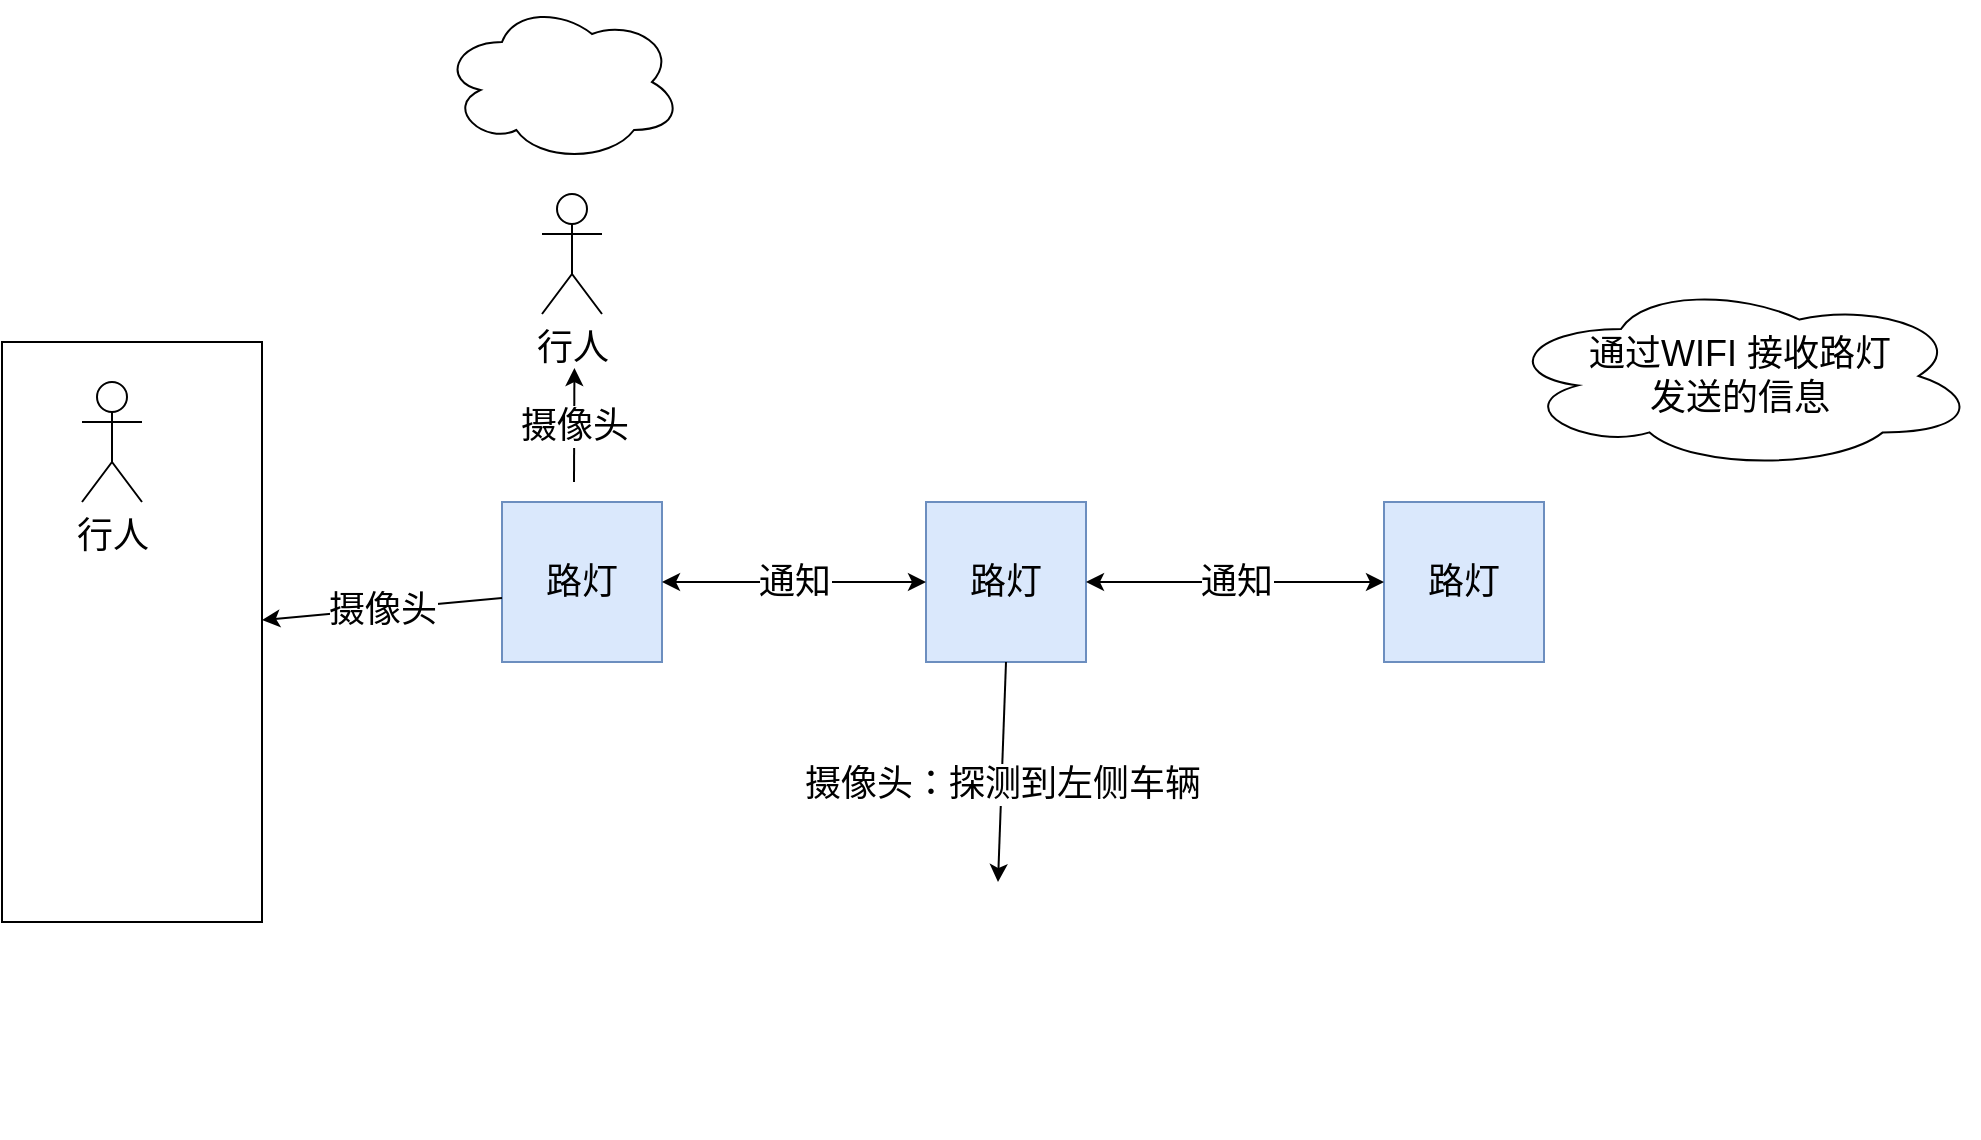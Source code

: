 <mxfile version="15.5.4" type="github">
  <diagram id="0NARUyMhth6DVro84zLS" name="Page-1">
    <mxGraphModel dx="1422" dy="704" grid="1" gridSize="10" guides="1" tooltips="1" connect="1" arrows="1" fold="1" page="1" pageScale="1" pageWidth="827" pageHeight="1169" math="0" shadow="0">
      <root>
        <mxCell id="0" />
        <mxCell id="1" parent="0" />
        <mxCell id="0XLo5o7JqgH2-rpiOE0s-1" value="&lt;font style=&quot;font-size: 18px&quot;&gt;路灯&lt;/font&gt;" style="whiteSpace=wrap;html=1;aspect=fixed;fillColor=#dae8fc;strokeColor=#6c8ebf;" vertex="1" parent="1">
          <mxGeometry x="260" y="290" width="80" height="80" as="geometry" />
        </mxCell>
        <mxCell id="0XLo5o7JqgH2-rpiOE0s-2" value="路灯" style="whiteSpace=wrap;html=1;aspect=fixed;fontSize=18;fillColor=#dae8fc;strokeColor=#6c8ebf;" vertex="1" parent="1">
          <mxGeometry x="472" y="290" width="80" height="80" as="geometry" />
        </mxCell>
        <mxCell id="0XLo5o7JqgH2-rpiOE0s-4" value="通知" style="endArrow=classic;startArrow=classic;html=1;rounded=0;fontSize=18;entryX=0;entryY=0.5;entryDx=0;entryDy=0;" edge="1" parent="1" source="0XLo5o7JqgH2-rpiOE0s-1" target="0XLo5o7JqgH2-rpiOE0s-2">
          <mxGeometry width="50" height="50" relative="1" as="geometry">
            <mxPoint x="414" y="370" as="sourcePoint" />
            <mxPoint x="464" y="320" as="targetPoint" />
          </mxGeometry>
        </mxCell>
        <mxCell id="0XLo5o7JqgH2-rpiOE0s-6" value="路灯" style="whiteSpace=wrap;html=1;aspect=fixed;fontSize=18;fillColor=#dae8fc;strokeColor=#6c8ebf;" vertex="1" parent="1">
          <mxGeometry x="701" y="290" width="80" height="80" as="geometry" />
        </mxCell>
        <mxCell id="0XLo5o7JqgH2-rpiOE0s-7" value="通知" style="endArrow=classic;startArrow=classic;html=1;rounded=0;fontSize=18;entryX=0;entryY=0.5;entryDx=0;entryDy=0;exitX=1;exitY=0.5;exitDx=0;exitDy=0;" edge="1" parent="1" source="0XLo5o7JqgH2-rpiOE0s-2" target="0XLo5o7JqgH2-rpiOE0s-6">
          <mxGeometry width="50" height="50" relative="1" as="geometry">
            <mxPoint x="550" y="355" as="sourcePoint" />
            <mxPoint x="600" y="305" as="targetPoint" />
          </mxGeometry>
        </mxCell>
        <mxCell id="0XLo5o7JqgH2-rpiOE0s-9" value="行人" style="shape=umlActor;verticalLabelPosition=bottom;verticalAlign=top;html=1;outlineConnect=0;fontSize=18;" vertex="1" parent="1">
          <mxGeometry x="280" y="136" width="30" height="60" as="geometry" />
        </mxCell>
        <mxCell id="0XLo5o7JqgH2-rpiOE0s-14" value="" style="shape=image;html=1;verticalAlign=top;verticalLabelPosition=bottom;labelBackgroundColor=#ffffff;imageAspect=0;aspect=fixed;image=https://cdn3.iconfinder.com/data/icons/google-material-design-icons/48/ic_directions_car_48px-128.png;fontSize=18;" vertex="1" parent="1">
          <mxGeometry x="448" y="480" width="128" height="128" as="geometry" />
        </mxCell>
        <mxCell id="0XLo5o7JqgH2-rpiOE0s-15" value="" style="rounded=0;whiteSpace=wrap;html=1;fontSize=18;" vertex="1" parent="1">
          <mxGeometry x="10" y="210" width="130" height="290" as="geometry" />
        </mxCell>
        <mxCell id="0XLo5o7JqgH2-rpiOE0s-16" value="" style="shape=image;html=1;verticalAlign=top;verticalLabelPosition=bottom;labelBackgroundColor=#ffffff;imageAspect=0;aspect=fixed;image=https://cdn3.iconfinder.com/data/icons/google-material-design-icons/48/ic_directions_car_48px-128.png;fontSize=18;" vertex="1" parent="1">
          <mxGeometry x="10" y="370" width="128" height="128" as="geometry" />
        </mxCell>
        <mxCell id="0XLo5o7JqgH2-rpiOE0s-17" value="行人" style="shape=umlActor;verticalLabelPosition=bottom;verticalAlign=top;html=1;outlineConnect=0;fontSize=18;" vertex="1" parent="1">
          <mxGeometry x="50" y="230" width="30" height="60" as="geometry" />
        </mxCell>
        <mxCell id="0XLo5o7JqgH2-rpiOE0s-18" value="" style="shape=image;html=1;verticalAlign=top;verticalLabelPosition=bottom;labelBackgroundColor=#ffffff;imageAspect=0;aspect=fixed;image=https://cdn3.iconfinder.com/data/icons/google-material-design-icons/48/ic_directions_car_48px-128.png;fontSize=18;" vertex="1" parent="1">
          <mxGeometry x="828" y="260" width="128" height="128" as="geometry" />
        </mxCell>
        <mxCell id="0XLo5o7JqgH2-rpiOE0s-19" value="通过WIFI 接收路灯&lt;br&gt;发送的信息" style="ellipse;shape=cloud;whiteSpace=wrap;html=1;fontSize=18;" vertex="1" parent="1">
          <mxGeometry x="760" y="180" width="238" height="94" as="geometry" />
        </mxCell>
        <mxCell id="0XLo5o7JqgH2-rpiOE0s-23" value="" style="endArrow=classic;html=1;rounded=0;fontSize=18;exitX=0.5;exitY=1;exitDx=0;exitDy=0;" edge="1" parent="1" source="0XLo5o7JqgH2-rpiOE0s-2">
          <mxGeometry width="50" height="50" relative="1" as="geometry">
            <mxPoint x="508" y="370" as="sourcePoint" />
            <mxPoint x="508" y="480" as="targetPoint" />
          </mxGeometry>
        </mxCell>
        <mxCell id="0XLo5o7JqgH2-rpiOE0s-24" value="摄像头：探测到左侧车辆" style="edgeLabel;html=1;align=center;verticalAlign=middle;resizable=0;points=[];fontSize=18;" vertex="1" connectable="0" parent="0XLo5o7JqgH2-rpiOE0s-23">
          <mxGeometry x="-0.286" y="3" relative="1" as="geometry">
            <mxPoint x="-4" y="21" as="offset" />
          </mxGeometry>
        </mxCell>
        <mxCell id="0XLo5o7JqgH2-rpiOE0s-28" value="摄像头" style="endArrow=classic;html=1;rounded=0;fontSize=18;exitX=0;exitY=0.6;exitDx=0;exitDy=0;exitPerimeter=0;" edge="1" parent="1" source="0XLo5o7JqgH2-rpiOE0s-1" target="0XLo5o7JqgH2-rpiOE0s-15">
          <mxGeometry width="50" height="50" relative="1" as="geometry">
            <mxPoint x="700" y="370" as="sourcePoint" />
            <mxPoint x="750" y="320" as="targetPoint" />
          </mxGeometry>
        </mxCell>
        <mxCell id="0XLo5o7JqgH2-rpiOE0s-29" value="摄像头" style="endArrow=classic;html=1;rounded=0;fontSize=18;" edge="1" parent="1">
          <mxGeometry width="50" height="50" relative="1" as="geometry">
            <mxPoint x="296" y="280" as="sourcePoint" />
            <mxPoint x="296.21" y="223" as="targetPoint" />
          </mxGeometry>
        </mxCell>
        <mxCell id="0XLo5o7JqgH2-rpiOE0s-31" value="" style="ellipse;shape=cloud;whiteSpace=wrap;html=1;fontSize=18;" vertex="1" parent="1">
          <mxGeometry x="230" y="40" width="120" height="80" as="geometry" />
        </mxCell>
      </root>
    </mxGraphModel>
  </diagram>
</mxfile>

